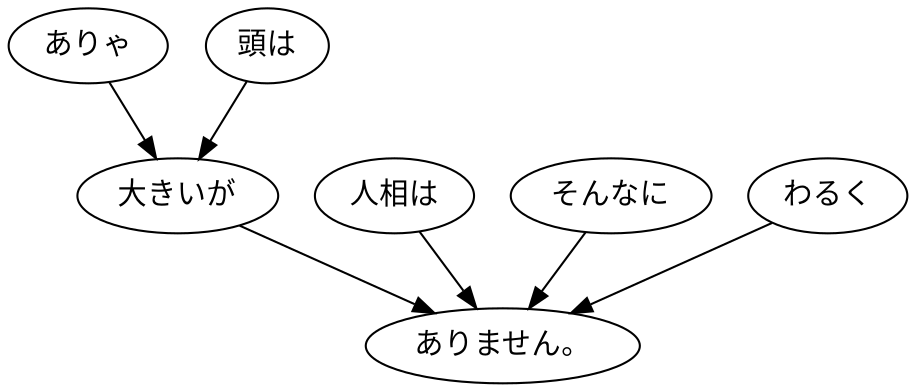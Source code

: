 digraph graph7566 {
	node0 [label="ありゃ"];
	node1 [label="頭は"];
	node2 [label="大きいが"];
	node3 [label="人相は"];
	node4 [label="そんなに"];
	node5 [label="わるく"];
	node6 [label="ありません。"];
	node0 -> node2;
	node1 -> node2;
	node2 -> node6;
	node3 -> node6;
	node4 -> node6;
	node5 -> node6;
}
